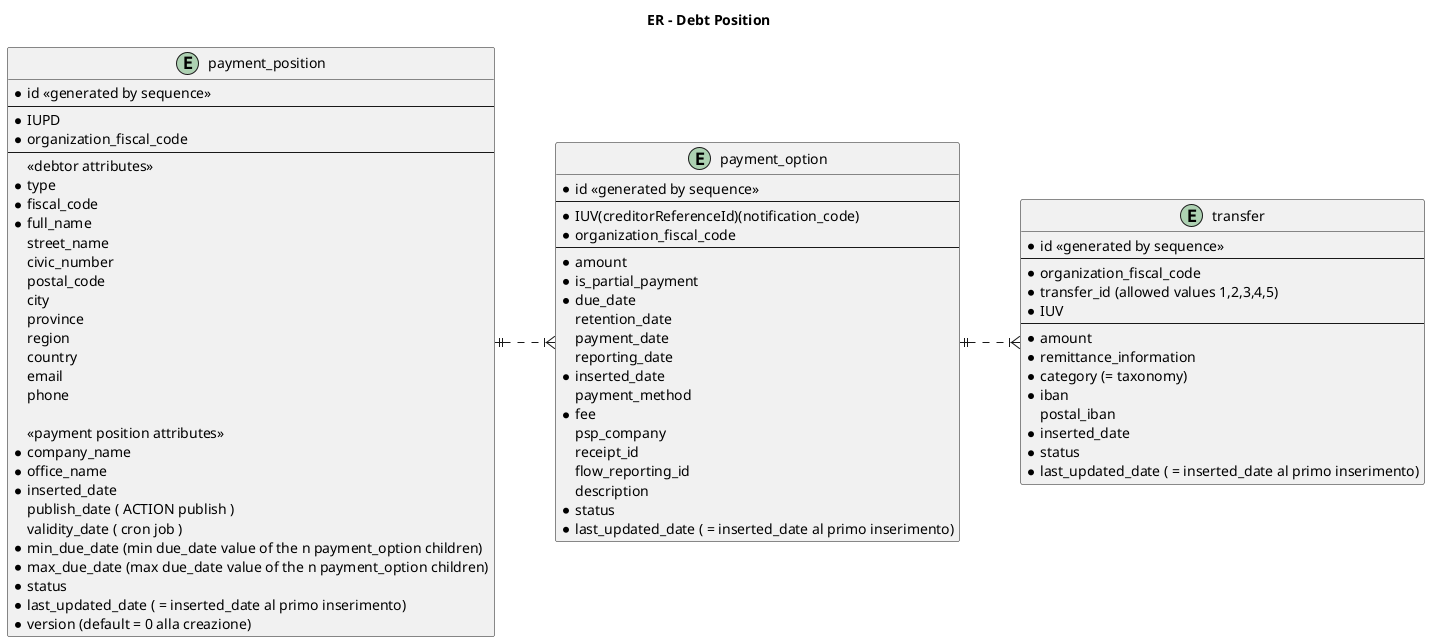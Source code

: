 @startuml ER-debtPosition
left to right direction

title ER - Debt Position


entity payment_position {
  * id <<generated by sequence>>
  --
  * IUPD
  * organization_fiscal_code
  --
  <<debtor attributes>>
  * type
  * fiscal_code
  * full_name
  street_name
  civic_number
  postal_code
  city
  province
  region
  country
  email
  phone
  
  <<payment position attributes>>
  * company_name
  * office_name
  * inserted_date 
    publish_date ( ACTION publish )
    validity_date ( cron job )
  * min_due_date (min due_date value of the n payment_option children) 
  * max_due_date (max due_date value of the n payment_option children) 
  * status 
  * last_updated_date ( = inserted_date al primo inserimento)
  * version (default = 0 alla creazione)
}


entity payment_option {
  * id <<generated by sequence>>
  --
  * IUV(creditorReferenceId)(notification_code)
  * organization_fiscal_code
  --
  * amount
  * is_partial_payment
  * due_date
    retention_date
    payment_date
    reporting_date
  * inserted_date
    payment_method
  * fee
    psp_company
    receipt_id
    flow_reporting_id
    description
  * status
  * last_updated_date ( = inserted_date al primo inserimento)
}


entity transfer {
  * id <<generated by sequence>>
  --
  * organization_fiscal_code
  * transfer_id (allowed values 1,2,3,4,5)
  * IUV
  --
  * amount
  * remittance_information
  * category (= taxonomy)
  * iban
    postal_iban
  * inserted_date
  * status
  * last_updated_date ( = inserted_date al primo inserimento) 
}

payment_position ||..|{ payment_option
payment_option ||..|{ transfer
@enduml